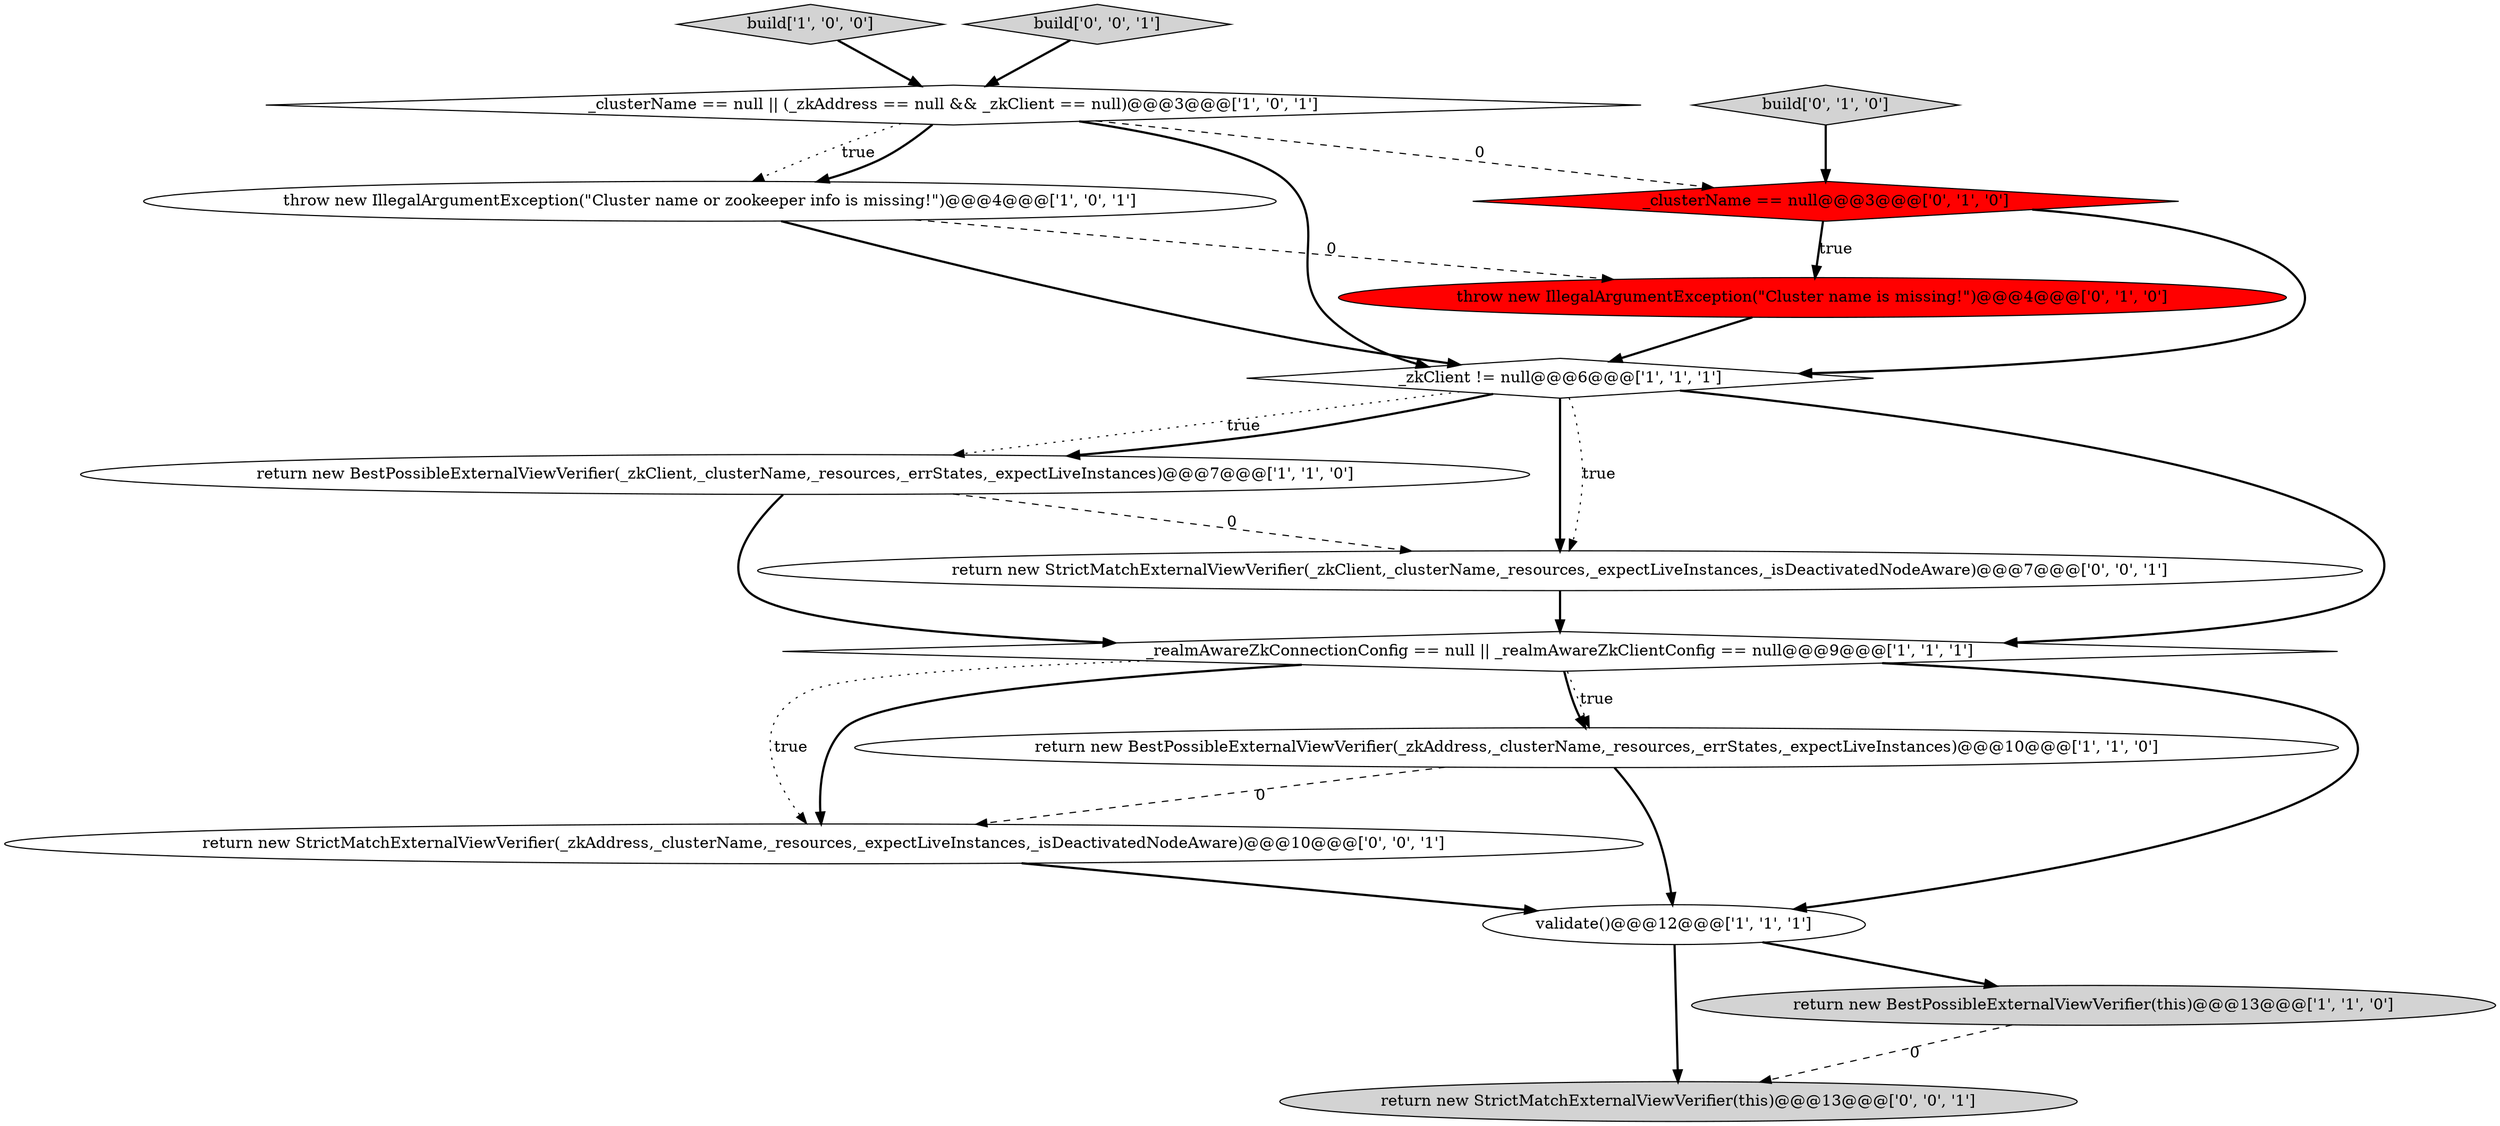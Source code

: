 digraph {
14 [style = filled, label = "return new StrictMatchExternalViewVerifier(_zkClient,_clusterName,_resources,_expectLiveInstances,_isDeactivatedNodeAware)@@@7@@@['0', '0', '1']", fillcolor = white, shape = ellipse image = "AAA0AAABBB3BBB"];
12 [style = filled, label = "return new StrictMatchExternalViewVerifier(_zkAddress,_clusterName,_resources,_expectLiveInstances,_isDeactivatedNodeAware)@@@10@@@['0', '0', '1']", fillcolor = white, shape = ellipse image = "AAA0AAABBB3BBB"];
10 [style = filled, label = "throw new IllegalArgumentException(\"Cluster name is missing!\")@@@4@@@['0', '1', '0']", fillcolor = red, shape = ellipse image = "AAA1AAABBB2BBB"];
7 [style = filled, label = "throw new IllegalArgumentException(\"Cluster name or zookeeper info is missing!\")@@@4@@@['1', '0', '1']", fillcolor = white, shape = ellipse image = "AAA0AAABBB1BBB"];
11 [style = filled, label = "build['0', '1', '0']", fillcolor = lightgray, shape = diamond image = "AAA0AAABBB2BBB"];
6 [style = filled, label = "build['1', '0', '0']", fillcolor = lightgray, shape = diamond image = "AAA0AAABBB1BBB"];
8 [style = filled, label = "return new BestPossibleExternalViewVerifier(_zkClient,_clusterName,_resources,_errStates,_expectLiveInstances)@@@7@@@['1', '1', '0']", fillcolor = white, shape = ellipse image = "AAA0AAABBB1BBB"];
4 [style = filled, label = "_zkClient != null@@@6@@@['1', '1', '1']", fillcolor = white, shape = diamond image = "AAA0AAABBB1BBB"];
1 [style = filled, label = "_realmAwareZkConnectionConfig == null || _realmAwareZkClientConfig == null@@@9@@@['1', '1', '1']", fillcolor = white, shape = diamond image = "AAA0AAABBB1BBB"];
9 [style = filled, label = "_clusterName == null@@@3@@@['0', '1', '0']", fillcolor = red, shape = diamond image = "AAA1AAABBB2BBB"];
2 [style = filled, label = "validate()@@@12@@@['1', '1', '1']", fillcolor = white, shape = ellipse image = "AAA0AAABBB1BBB"];
0 [style = filled, label = "return new BestPossibleExternalViewVerifier(this)@@@13@@@['1', '1', '0']", fillcolor = lightgray, shape = ellipse image = "AAA0AAABBB1BBB"];
13 [style = filled, label = "return new StrictMatchExternalViewVerifier(this)@@@13@@@['0', '0', '1']", fillcolor = lightgray, shape = ellipse image = "AAA0AAABBB3BBB"];
5 [style = filled, label = "return new BestPossibleExternalViewVerifier(_zkAddress,_clusterName,_resources,_errStates,_expectLiveInstances)@@@10@@@['1', '1', '0']", fillcolor = white, shape = ellipse image = "AAA0AAABBB1BBB"];
15 [style = filled, label = "build['0', '0', '1']", fillcolor = lightgray, shape = diamond image = "AAA0AAABBB3BBB"];
3 [style = filled, label = "_clusterName == null || (_zkAddress == null && _zkClient == null)@@@3@@@['1', '0', '1']", fillcolor = white, shape = diamond image = "AAA0AAABBB1BBB"];
1->5 [style = bold, label=""];
6->3 [style = bold, label=""];
3->7 [style = dotted, label="true"];
4->14 [style = bold, label=""];
5->12 [style = dashed, label="0"];
9->4 [style = bold, label=""];
4->8 [style = dotted, label="true"];
7->4 [style = bold, label=""];
9->10 [style = bold, label=""];
8->14 [style = dashed, label="0"];
4->14 [style = dotted, label="true"];
11->9 [style = bold, label=""];
15->3 [style = bold, label=""];
3->4 [style = bold, label=""];
14->1 [style = bold, label=""];
2->13 [style = bold, label=""];
8->1 [style = bold, label=""];
5->2 [style = bold, label=""];
12->2 [style = bold, label=""];
2->0 [style = bold, label=""];
3->7 [style = bold, label=""];
3->9 [style = dashed, label="0"];
1->12 [style = dotted, label="true"];
0->13 [style = dashed, label="0"];
1->12 [style = bold, label=""];
10->4 [style = bold, label=""];
4->8 [style = bold, label=""];
7->10 [style = dashed, label="0"];
4->1 [style = bold, label=""];
1->2 [style = bold, label=""];
9->10 [style = dotted, label="true"];
1->5 [style = dotted, label="true"];
}

